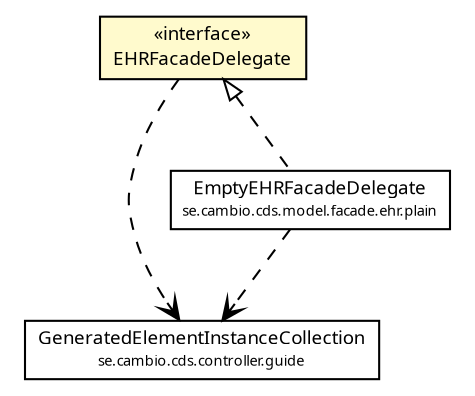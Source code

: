 #!/usr/local/bin/dot
#
# Class diagram 
# Generated by UMLGraph version R5_6 (http://www.umlgraph.org/)
#

digraph G {
	edge [fontname="Trebuchet MS",fontsize=10,labelfontname="Trebuchet MS",labelfontsize=10];
	node [fontname="Trebuchet MS",fontsize=10,shape=plaintext];
	nodesep=0.25;
	ranksep=0.5;
	// se.cambio.cds.controller.guide.GeneratedElementInstanceCollection
	c166104 [label=<<table title="se.cambio.cds.controller.guide.GeneratedElementInstanceCollection" border="0" cellborder="1" cellspacing="0" cellpadding="2" port="p" href="../../../../controller/guide/GeneratedElementInstanceCollection.html">
		<tr><td><table border="0" cellspacing="0" cellpadding="1">
<tr><td align="center" balign="center"><font face="Trebuchet MS"> GeneratedElementInstanceCollection </font></td></tr>
<tr><td align="center" balign="center"><font face="Trebuchet MS" point-size="7.0"> se.cambio.cds.controller.guide </font></td></tr>
		</table></td></tr>
		</table>>, URL="../../../../controller/guide/GeneratedElementInstanceCollection.html", fontname="Trebuchet MS", fontcolor="black", fontsize=9.0];
	// se.cambio.cds.model.facade.ehr.delegate.EHRFacadeDelegate
	c166139 [label=<<table title="se.cambio.cds.model.facade.ehr.delegate.EHRFacadeDelegate" border="0" cellborder="1" cellspacing="0" cellpadding="2" port="p" bgcolor="lemonChiffon" href="./EHRFacadeDelegate.html">
		<tr><td><table border="0" cellspacing="0" cellpadding="1">
<tr><td align="center" balign="center"> &#171;interface&#187; </td></tr>
<tr><td align="center" balign="center"><font face="Trebuchet MS"> EHRFacadeDelegate </font></td></tr>
		</table></td></tr>
		</table>>, URL="./EHRFacadeDelegate.html", fontname="Trebuchet MS", fontcolor="black", fontsize=9.0];
	// se.cambio.cds.model.facade.ehr.plain.EmptyEHRFacadeDelegate
	c166140 [label=<<table title="se.cambio.cds.model.facade.ehr.plain.EmptyEHRFacadeDelegate" border="0" cellborder="1" cellspacing="0" cellpadding="2" port="p" href="../plain/EmptyEHRFacadeDelegate.html">
		<tr><td><table border="0" cellspacing="0" cellpadding="1">
<tr><td align="center" balign="center"><font face="Trebuchet MS"> EmptyEHRFacadeDelegate </font></td></tr>
<tr><td align="center" balign="center"><font face="Trebuchet MS" point-size="7.0"> se.cambio.cds.model.facade.ehr.plain </font></td></tr>
		</table></td></tr>
		</table>>, URL="../plain/EmptyEHRFacadeDelegate.html", fontname="Trebuchet MS", fontcolor="black", fontsize=9.0];
	//se.cambio.cds.model.facade.ehr.plain.EmptyEHRFacadeDelegate implements se.cambio.cds.model.facade.ehr.delegate.EHRFacadeDelegate
	c166139:p -> c166140:p [dir=back,arrowtail=empty,style=dashed];
	// se.cambio.cds.model.facade.ehr.delegate.EHRFacadeDelegate DEPEND se.cambio.cds.controller.guide.GeneratedElementInstanceCollection
	c166139:p -> c166104:p [taillabel="", label="", headlabel="", fontname="Trebuchet MS", fontcolor="black", fontsize=10.0, color="black", arrowhead=open, style=dashed];
	// se.cambio.cds.model.facade.ehr.plain.EmptyEHRFacadeDelegate DEPEND se.cambio.cds.controller.guide.GeneratedElementInstanceCollection
	c166140:p -> c166104:p [taillabel="", label="", headlabel="", fontname="Trebuchet MS", fontcolor="black", fontsize=10.0, color="black", arrowhead=open, style=dashed];
}

